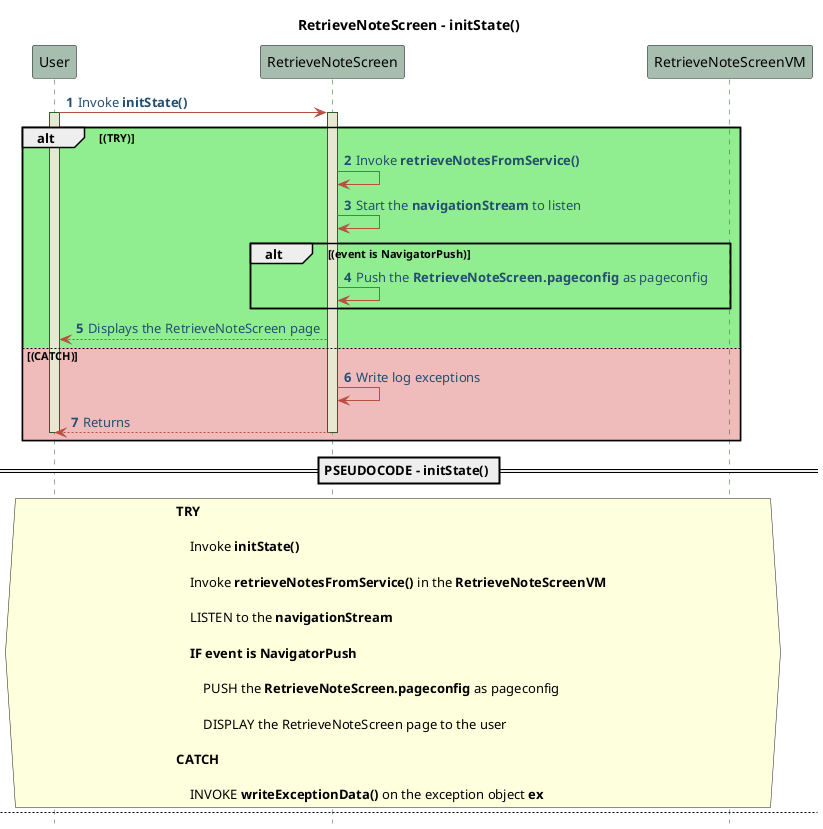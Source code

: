@startuml RetrieveNoteScreen - Sequence - Pseudo 
!define POSITIVERESPONSE 90EE90

!define NEGATIVEERESPONSE EFBBBB

!define NUETRALRESPONSE F2DC79

skinparam sequence{
    ParticipantBackgroundColor #A7BEAE

    LifeLineBackgroundColor #E7E8D1

    LifeLineBorderColor #2C5F2D

    ActorBackgroundColor #FC766AFF

    ActorBorderColor #FC766AFF

    ArrowColor #B85042

    ArrowFontColor #234E70

}

title RetrieveNoteScreen - initState() 
autonumber 1
hide footbox 
User -> RetrieveNoteScreen : Invoke **initState()** 
activate User 
activate RetrieveNoteScreen 
alt #POSITIVERESPONSE (TRY)
RetrieveNoteScreen -> RetrieveNoteScreen : Invoke **retrieveNotesFromService()**
RetrieveNoteScreen -> RetrieveNoteScreen : Start the **navigationStream** to listen
    alt #POSITIVERESPONSE (event is NavigatorPush)
        RetrieveNoteScreen -> RetrieveNoteScreen : Push the **RetrieveNoteScreen.pageconfig** as pageconfig
    end
    RetrieveNoteScreen --> User : Displays the RetrieveNoteScreen page
else #NEGATIVEERESPONSE (CATCH) 
RetrieveNoteScreen -> RetrieveNoteScreen : Write log exceptions 
RetrieveNoteScreen --> User : Returns 
deactivate User 
deactivate RetrieveNoteScreen
end 

==PSEUDOCODE - initState() ==
hnote across 
**TRY**

    Invoke **initState()**

    Invoke **retrieveNotesFromService()** in the **RetrieveNoteScreenVM** 

    LISTEN to the **navigationStream** 

    **IF event is NavigatorPush** 

        PUSH the **RetrieveNoteScreen.pageconfig** as pageconfig 

        DISPLAY the RetrieveNoteScreen page to the user 

**CATCH**

    INVOKE **writeExceptionData()** on the exception object **ex**
end hnote 

newpage RetrieveNoteScreen - "Go back" button.clicked
autonumber 1
hide footbox 
User -> RetrieveNoteScreen : "Go back" button.clicked
activate User 
activate RetrieveNoteScreen 
RetrieveNoteScreen -> RetrieveNoteScreenVM : Invokes **navigateToHomeScreen()**
activate RetrieveNoteScreenVM
RetrieveNoteScreenVM --> RetrieveNoteScreen : Returns 
deactivate RetrieveNoteScreenVM 
RetrieveNoteScreen --> User : Returns 
deactivate User 
deactivate RetrieveNoteScreen 

==PSEUDOCODE - "Go back" button.clicked==
hnote across 
    CLICKS **Go back** button

    INVOKE **navigateToHomeScreen()**
end hnote 

newpage RetrieveNoteScreen - "sort" button.clicked
autonumber 1
hide footbox 
User -> RetrieveNoteScreen : "sort" button.clicked
activate User 
activate RetrieveNoteScreen 
RetrieveNoteScreen -> RetrieveNoteScreenVM : Invokes **sortNotesBO()**
activate RetrieveNoteScreenVM
RetrieveNoteScreenVM --> RetrieveNoteScreen : Returns 
deactivate RetrieveNoteScreenVM 
RetrieveNoteScreen --> User : Returns 
deactivate User 
deactivate RetrieveNoteScreen 

==PSEUDOCODE - "Go back" button.clicked==
hnote across 
    CLICKS **Go back** button

    INVOKE **sortNotesBO()**
end hnote 

newpage RetrieveNoteScreen - dispose()
autonumber 1
hide footbox 
User -> RetrieveNoteScreen : Invoke **dispose()** 
activate User 
activate RetrieveNoteScreen
RetrieveNoteScreen -> RetrieveNoteScreen : Dispose the instance of **RetrieveNoteScreenVM** 
RetrieveNoteScreen --> User : Returns 
deactivate User 
deactivate RetrieveNoteScreen

==PSEUDOCODE - dispose()==
hnote across 
    INVOKE **dispose()** 

    DISPOSE the instance of *RetrieveNoteScreenVM** 
end hnote 